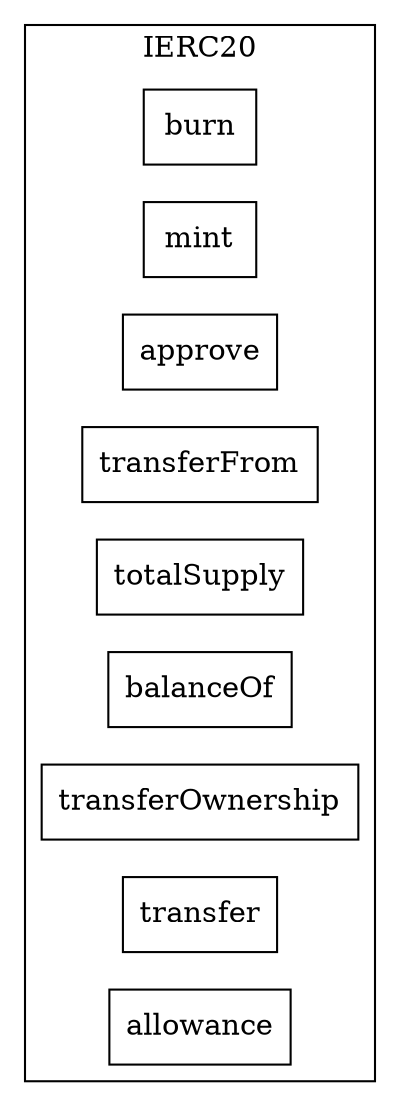 strict digraph {
rankdir="LR"
node [shape=box]
subgraph cluster_98_IERC20 {
label = "IERC20"
"98_burn" [label="burn"]
"98_mint" [label="mint"]
"98_approve" [label="approve"]
"98_transferFrom" [label="transferFrom"]
"98_totalSupply" [label="totalSupply"]
"98_balanceOf" [label="balanceOf"]
"98_transferOwnership" [label="transferOwnership"]
"98_transfer" [label="transfer"]
"98_allowance" [label="allowance"]
}subgraph cluster_solidity {
label = "[Solidity]"
}
}